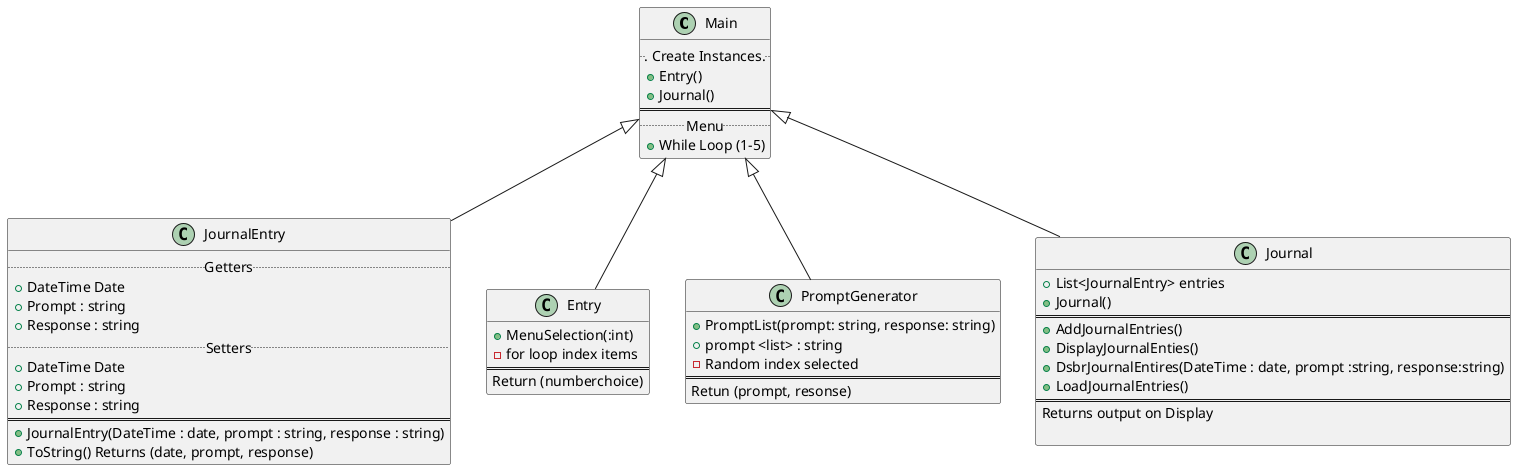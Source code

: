 @startuml
class "Main" as main
class "JournalEntry" as JournalEntry
class "Entry" as Entry
class "PromptGenerator" as PromptGenerator
class "Journal" as Journal

main <|-- "JournalEntry"

main <|-- "Entry"

main <|-- "PromptGenerator"

main <|-- "Journal"


class main {
  ... Create Instances...
  + Entry()
  + Journal()
  ==
  ..Menu ..
  + While Loop (1-5)
}

class Entry {
+ MenuSelection(:int)
- for loop index items
==
Return (numberchoice)
}

class PromptGenerator {
  + PromptList(prompt: string, response: string)
  + prompt <list> : string
  - Random index selected
  ==
  Retun (prompt, resonse)
}

class JournalEntry {
  ..Getters..
  + DateTime Date
  + Prompt : string
  + Response : string
  ..Setters..
  + DateTime Date
  + Prompt : string
  + Response : string
  ==
  + JournalEntry(DateTime : date, prompt : string, response : string)
  + ToString() Returns (date, prompt, response)
}

class Journal {
  + List<JournalEntry> entries
  + Journal()
  ==
  + AddJournalEntries()
  + DisplayJournalEnties()
  + DsbrJournalEntires(DateTime : date, prompt :string, response:string)
  + LoadJournalEntries()
  ==
  Returns output on Display

}

@enduml